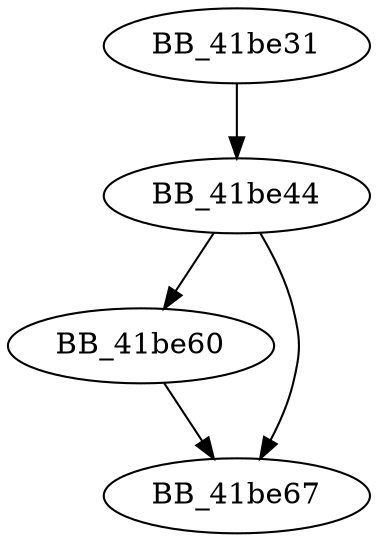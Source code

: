 DiGraph __isleadbyte_l{
BB_41be31->BB_41be44
BB_41be44->BB_41be60
BB_41be44->BB_41be67
BB_41be60->BB_41be67
}
